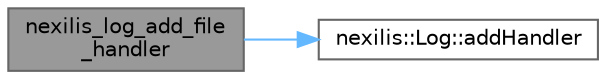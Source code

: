 digraph "nexilis_log_add_file_handler"
{
 // LATEX_PDF_SIZE
  bgcolor="transparent";
  edge [fontname=Helvetica,fontsize=10,labelfontname=Helvetica,labelfontsize=10];
  node [fontname=Helvetica,fontsize=10,shape=box,height=0.2,width=0.4];
  rankdir="LR";
  Node1 [id="Node000001",label="nexilis_log_add_file\l_handler",height=0.2,width=0.4,color="gray40", fillcolor="grey60", style="filled", fontcolor="black",tooltip=" "];
  Node1 -> Node2 [id="edge1_Node000001_Node000002",color="steelblue1",style="solid",tooltip=" "];
  Node2 [id="Node000002",label="nexilis::Log::addHandler",height=0.2,width=0.4,color="grey40", fillcolor="white", style="filled",URL="$dc/dbc/classnexilis_1_1Log.html#ae97c0e75bf15db0867f5a21937c01c9b",tooltip="Add handler for logging messages."];
}
